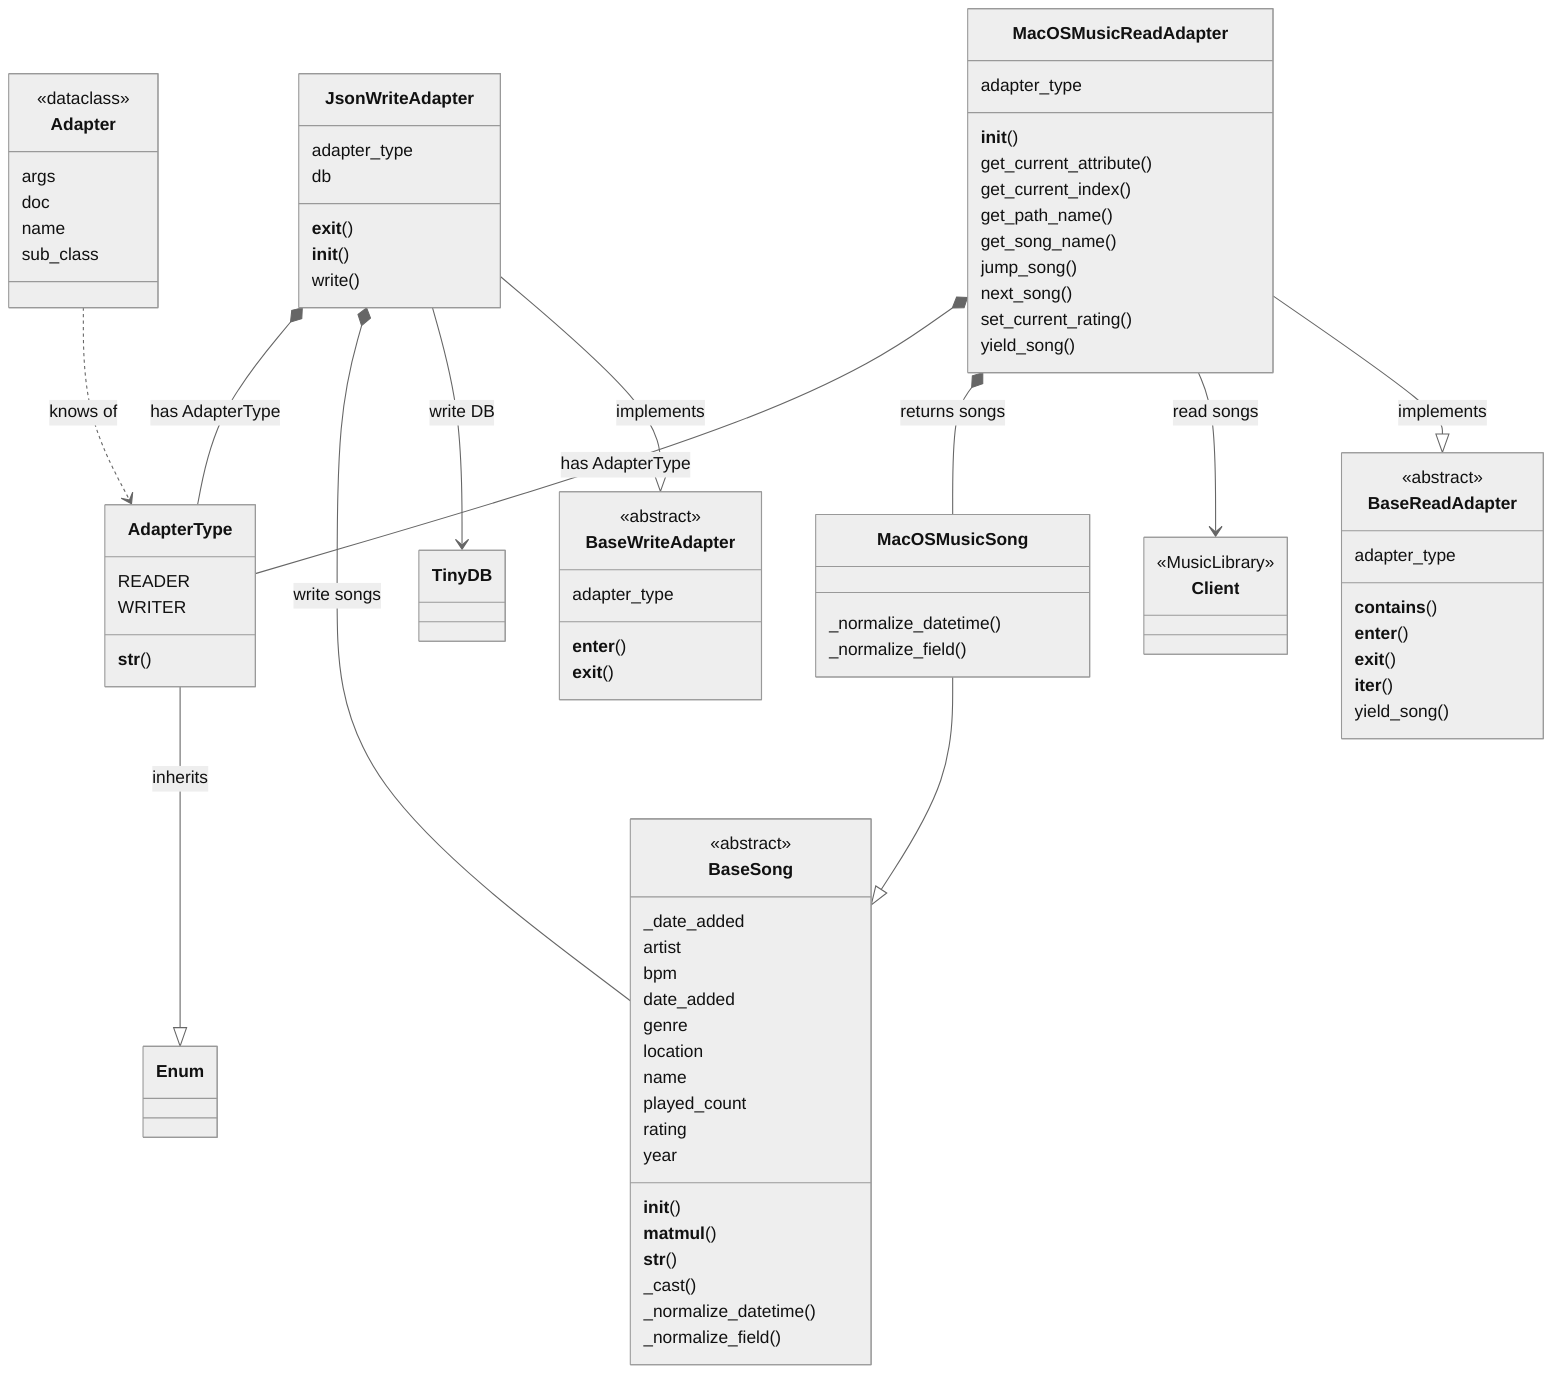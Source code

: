 %%{init: {'theme': 'neutral' } }%%
classDiagram

%% Classes related to serializing "songs"
class BaseSong {
  <<abstract>>
  _date_added
  artist
  bpm
  date_added
  genre
  location
  name
  played_count
  rating
  year
  __init__()
  __matmul__()
  __str__()
  _cast()
  _normalize_datetime()
  _normalize_field()
}

class MacOSMusicSong {

  _normalize_datetime()
  _normalize_field()
}

%% Classes related to "services" using songs
class BaseReadAdapter {
  <<abstract>>
  adapter_type
  __contains__()
  __enter__()
  __exit__()
  __iter__()
  yield_song()
}

class BaseWriteAdapter {
  <<abstract>> 
  adapter_type
  __enter__()
  __exit__()
}

class MacOSMusicReadAdapter {
  adapter_type
  __init__()
  get_current_attribute()
  get_current_index()
  get_path_name()
  get_song_name()
  jump_song()
  next_song()
  set_current_rating()
  yield_song()
}

class JsonWriteAdapter {
  adapter_type
  db
  __exit__()
  __init__()
  write()
}

%% Type of adapter used to construct arguments
class AdapterType{
  READER
  WRITER
  __str__()
}

class Adapter {
  <<dataclass>>
  args
  doc
  name
  sub_class

}

%% Dependent classes
class Enum 
class TinyDB
class Client {
<<MusicLibrary>>
 }

%% Relationships
AdapterType --|> Enum : inherits
Adapter ..> AdapterType : knows of

JsonWriteAdapter *-- AdapterType : has AdapterType
JsonWriteAdapter *-- BaseSong : write songs
JsonWriteAdapter --> TinyDB : write DB
JsonWriteAdapter --|> BaseWriteAdapter : implements

MacOSMusicSong --|> BaseSong
MacOSMusicReadAdapter *-- AdapterType : has AdapterType
MacOSMusicReadAdapter *-- MacOSMusicSong : returns songs
MacOSMusicReadAdapter --> Client : read songs
MacOSMusicReadAdapter --|> BaseReadAdapter : implements